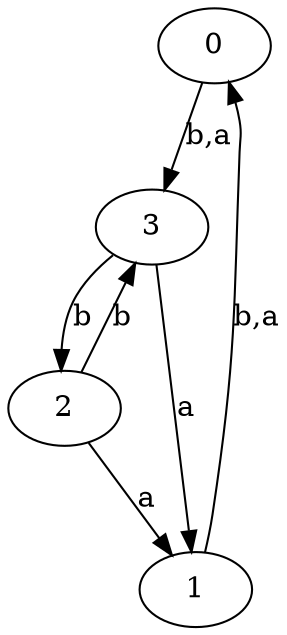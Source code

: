 digraph {
 ranksep=0.5;
 d2tdocpreamble = "\usetikzlibrary{automata}";
 d2tfigpreamble = "\tikzstyle{every state}= [ draw=blue!50,very thick,fill=blue!20]  \tikzstyle{auto}= [fill=white]";
 node [style="state"];
 edge [lblstyle="auto",topath="bend right", len=4  ]
  "0" [label="0",style = "state, initial"];
  "1" [label="1",];
  "2" [label="2",style = "state, accepting"];
  "3" [label="3",];
  "0" -> "3" [label="b,a"];
  "1" -> "0" [label="b,a"];
  "2" -> "1" [label="a"];
  "2" -> "3" [label="b"];
  "3" -> "1" [label="a"];
  "3" -> "2" [label="b"];
}